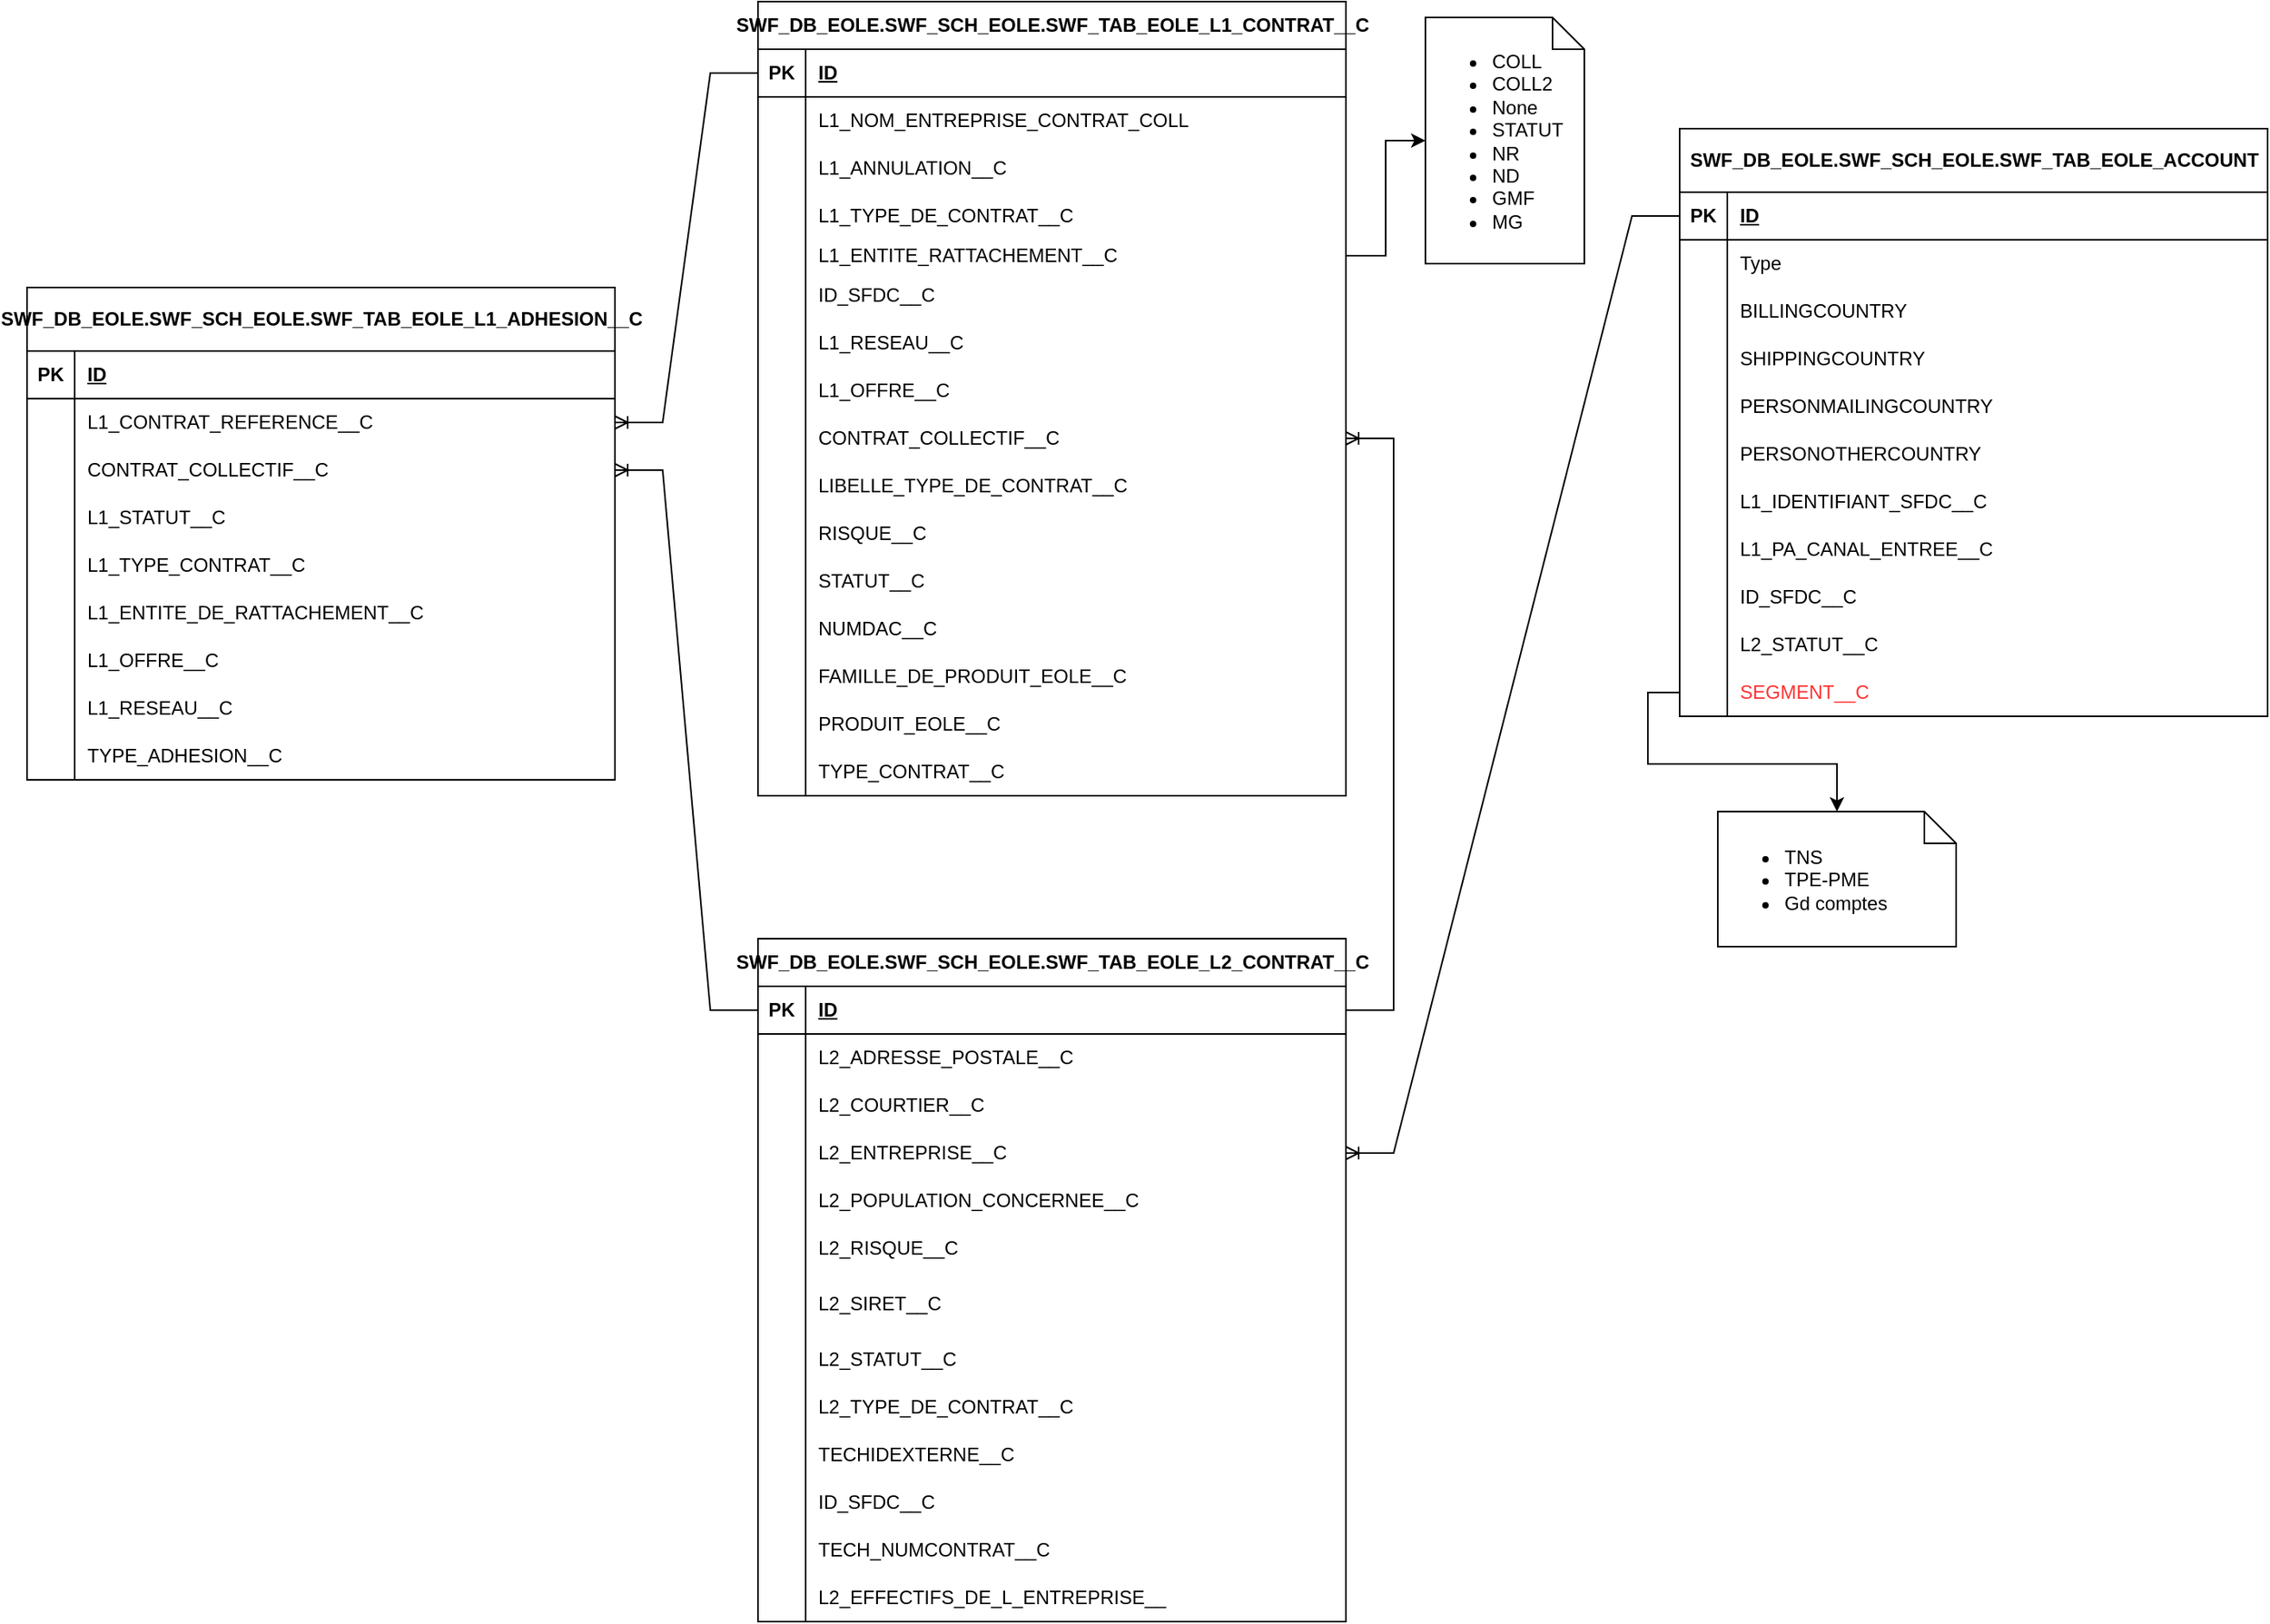 <mxfile version="22.0.8" type="github">
  <diagram name="Page-1" id="Xa6W8tDlYYP3KtLo9UPV">
    <mxGraphModel dx="2527" dy="670" grid="1" gridSize="10" guides="1" tooltips="1" connect="1" arrows="1" fold="1" page="1" pageScale="1" pageWidth="827" pageHeight="1169" math="0" shadow="0">
      <root>
        <mxCell id="0" />
        <mxCell id="1" parent="0" />
        <mxCell id="X73cMwM7T4xTnlfbQ1Im-1" value="SWF_DB_EOLE.SWF_SCH_EOLE.SWF_TAB_EOLE_ACCOUNT" style="shape=table;startSize=40;container=1;collapsible=1;childLayout=tableLayout;fixedRows=1;rowLines=0;fontStyle=1;align=center;resizeLast=1;html=1;" vertex="1" parent="1">
          <mxGeometry x="240" y="120" width="370" height="370" as="geometry">
            <mxRectangle x="-380" y="20" width="400" height="30" as="alternateBounds" />
          </mxGeometry>
        </mxCell>
        <mxCell id="X73cMwM7T4xTnlfbQ1Im-2" value="" style="shape=tableRow;horizontal=0;startSize=0;swimlaneHead=0;swimlaneBody=0;fillColor=none;collapsible=0;dropTarget=0;points=[[0,0.5],[1,0.5]];portConstraint=eastwest;top=0;left=0;right=0;bottom=1;" vertex="1" parent="X73cMwM7T4xTnlfbQ1Im-1">
          <mxGeometry y="40" width="370" height="30" as="geometry" />
        </mxCell>
        <mxCell id="X73cMwM7T4xTnlfbQ1Im-3" value="PK" style="shape=partialRectangle;connectable=0;fillColor=none;top=0;left=0;bottom=0;right=0;fontStyle=1;overflow=hidden;whiteSpace=wrap;html=1;" vertex="1" parent="X73cMwM7T4xTnlfbQ1Im-2">
          <mxGeometry width="30" height="30" as="geometry">
            <mxRectangle width="30" height="30" as="alternateBounds" />
          </mxGeometry>
        </mxCell>
        <mxCell id="X73cMwM7T4xTnlfbQ1Im-4" value="ID" style="shape=partialRectangle;connectable=0;fillColor=none;top=0;left=0;bottom=0;right=0;align=left;spacingLeft=6;fontStyle=5;overflow=hidden;whiteSpace=wrap;html=1;" vertex="1" parent="X73cMwM7T4xTnlfbQ1Im-2">
          <mxGeometry x="30" width="340" height="30" as="geometry">
            <mxRectangle width="340" height="30" as="alternateBounds" />
          </mxGeometry>
        </mxCell>
        <mxCell id="X73cMwM7T4xTnlfbQ1Im-5" value="" style="shape=tableRow;horizontal=0;startSize=0;swimlaneHead=0;swimlaneBody=0;fillColor=none;collapsible=0;dropTarget=0;points=[[0,0.5],[1,0.5]];portConstraint=eastwest;top=0;left=0;right=0;bottom=0;" vertex="1" parent="X73cMwM7T4xTnlfbQ1Im-1">
          <mxGeometry y="70" width="370" height="30" as="geometry" />
        </mxCell>
        <mxCell id="X73cMwM7T4xTnlfbQ1Im-6" value="" style="shape=partialRectangle;connectable=0;fillColor=none;top=0;left=0;bottom=0;right=0;editable=1;overflow=hidden;whiteSpace=wrap;html=1;" vertex="1" parent="X73cMwM7T4xTnlfbQ1Im-5">
          <mxGeometry width="30" height="30" as="geometry">
            <mxRectangle width="30" height="30" as="alternateBounds" />
          </mxGeometry>
        </mxCell>
        <mxCell id="X73cMwM7T4xTnlfbQ1Im-7" value="Type" style="shape=partialRectangle;connectable=0;fillColor=none;top=0;left=0;bottom=0;right=0;align=left;spacingLeft=6;overflow=hidden;whiteSpace=wrap;html=1;" vertex="1" parent="X73cMwM7T4xTnlfbQ1Im-5">
          <mxGeometry x="30" width="340" height="30" as="geometry">
            <mxRectangle width="340" height="30" as="alternateBounds" />
          </mxGeometry>
        </mxCell>
        <mxCell id="X73cMwM7T4xTnlfbQ1Im-49" value="" style="shape=tableRow;horizontal=0;startSize=0;swimlaneHead=0;swimlaneBody=0;fillColor=none;collapsible=0;dropTarget=0;points=[[0,0.5],[1,0.5]];portConstraint=eastwest;top=0;left=0;right=0;bottom=0;" vertex="1" parent="X73cMwM7T4xTnlfbQ1Im-1">
          <mxGeometry y="100" width="370" height="30" as="geometry" />
        </mxCell>
        <mxCell id="X73cMwM7T4xTnlfbQ1Im-50" value="" style="shape=partialRectangle;connectable=0;fillColor=none;top=0;left=0;bottom=0;right=0;editable=1;overflow=hidden;whiteSpace=wrap;html=1;" vertex="1" parent="X73cMwM7T4xTnlfbQ1Im-49">
          <mxGeometry width="30" height="30" as="geometry">
            <mxRectangle width="30" height="30" as="alternateBounds" />
          </mxGeometry>
        </mxCell>
        <mxCell id="X73cMwM7T4xTnlfbQ1Im-51" value="BILLINGCOUNTRY" style="shape=partialRectangle;connectable=0;fillColor=none;top=0;left=0;bottom=0;right=0;align=left;spacingLeft=6;overflow=hidden;whiteSpace=wrap;html=1;" vertex="1" parent="X73cMwM7T4xTnlfbQ1Im-49">
          <mxGeometry x="30" width="340" height="30" as="geometry">
            <mxRectangle width="340" height="30" as="alternateBounds" />
          </mxGeometry>
        </mxCell>
        <mxCell id="X73cMwM7T4xTnlfbQ1Im-8" value="" style="shape=tableRow;horizontal=0;startSize=0;swimlaneHead=0;swimlaneBody=0;fillColor=none;collapsible=0;dropTarget=0;points=[[0,0.5],[1,0.5]];portConstraint=eastwest;top=0;left=0;right=0;bottom=0;" vertex="1" parent="X73cMwM7T4xTnlfbQ1Im-1">
          <mxGeometry y="130" width="370" height="30" as="geometry" />
        </mxCell>
        <mxCell id="X73cMwM7T4xTnlfbQ1Im-9" value="" style="shape=partialRectangle;connectable=0;fillColor=none;top=0;left=0;bottom=0;right=0;editable=1;overflow=hidden;whiteSpace=wrap;html=1;" vertex="1" parent="X73cMwM7T4xTnlfbQ1Im-8">
          <mxGeometry width="30" height="30" as="geometry">
            <mxRectangle width="30" height="30" as="alternateBounds" />
          </mxGeometry>
        </mxCell>
        <mxCell id="X73cMwM7T4xTnlfbQ1Im-10" value="SHIPPINGCOUNTRY" style="shape=partialRectangle;connectable=0;fillColor=none;top=0;left=0;bottom=0;right=0;align=left;spacingLeft=6;overflow=hidden;whiteSpace=wrap;html=1;" vertex="1" parent="X73cMwM7T4xTnlfbQ1Im-8">
          <mxGeometry x="30" width="340" height="30" as="geometry">
            <mxRectangle width="340" height="30" as="alternateBounds" />
          </mxGeometry>
        </mxCell>
        <mxCell id="X73cMwM7T4xTnlfbQ1Im-11" value="" style="shape=tableRow;horizontal=0;startSize=0;swimlaneHead=0;swimlaneBody=0;fillColor=none;collapsible=0;dropTarget=0;points=[[0,0.5],[1,0.5]];portConstraint=eastwest;top=0;left=0;right=0;bottom=0;" vertex="1" parent="X73cMwM7T4xTnlfbQ1Im-1">
          <mxGeometry y="160" width="370" height="30" as="geometry" />
        </mxCell>
        <mxCell id="X73cMwM7T4xTnlfbQ1Im-12" value="" style="shape=partialRectangle;connectable=0;fillColor=none;top=0;left=0;bottom=0;right=0;editable=1;overflow=hidden;whiteSpace=wrap;html=1;" vertex="1" parent="X73cMwM7T4xTnlfbQ1Im-11">
          <mxGeometry width="30" height="30" as="geometry">
            <mxRectangle width="30" height="30" as="alternateBounds" />
          </mxGeometry>
        </mxCell>
        <mxCell id="X73cMwM7T4xTnlfbQ1Im-13" value="PERSONMAILINGCOUNTRY" style="shape=partialRectangle;connectable=0;fillColor=none;top=0;left=0;bottom=0;right=0;align=left;spacingLeft=6;overflow=hidden;whiteSpace=wrap;html=1;" vertex="1" parent="X73cMwM7T4xTnlfbQ1Im-11">
          <mxGeometry x="30" width="340" height="30" as="geometry">
            <mxRectangle width="340" height="30" as="alternateBounds" />
          </mxGeometry>
        </mxCell>
        <mxCell id="X73cMwM7T4xTnlfbQ1Im-55" value="" style="shape=tableRow;horizontal=0;startSize=0;swimlaneHead=0;swimlaneBody=0;fillColor=none;collapsible=0;dropTarget=0;points=[[0,0.5],[1,0.5]];portConstraint=eastwest;top=0;left=0;right=0;bottom=0;" vertex="1" parent="X73cMwM7T4xTnlfbQ1Im-1">
          <mxGeometry y="190" width="370" height="30" as="geometry" />
        </mxCell>
        <mxCell id="X73cMwM7T4xTnlfbQ1Im-56" value="" style="shape=partialRectangle;connectable=0;fillColor=none;top=0;left=0;bottom=0;right=0;editable=1;overflow=hidden;whiteSpace=wrap;html=1;" vertex="1" parent="X73cMwM7T4xTnlfbQ1Im-55">
          <mxGeometry width="30" height="30" as="geometry">
            <mxRectangle width="30" height="30" as="alternateBounds" />
          </mxGeometry>
        </mxCell>
        <mxCell id="X73cMwM7T4xTnlfbQ1Im-57" value="PERSONOTHERCOUNTRY" style="shape=partialRectangle;connectable=0;fillColor=none;top=0;left=0;bottom=0;right=0;align=left;spacingLeft=6;overflow=hidden;whiteSpace=wrap;html=1;" vertex="1" parent="X73cMwM7T4xTnlfbQ1Im-55">
          <mxGeometry x="30" width="340" height="30" as="geometry">
            <mxRectangle width="340" height="30" as="alternateBounds" />
          </mxGeometry>
        </mxCell>
        <mxCell id="X73cMwM7T4xTnlfbQ1Im-52" value="" style="shape=tableRow;horizontal=0;startSize=0;swimlaneHead=0;swimlaneBody=0;fillColor=none;collapsible=0;dropTarget=0;points=[[0,0.5],[1,0.5]];portConstraint=eastwest;top=0;left=0;right=0;bottom=0;" vertex="1" parent="X73cMwM7T4xTnlfbQ1Im-1">
          <mxGeometry y="220" width="370" height="30" as="geometry" />
        </mxCell>
        <mxCell id="X73cMwM7T4xTnlfbQ1Im-53" value="" style="shape=partialRectangle;connectable=0;fillColor=none;top=0;left=0;bottom=0;right=0;editable=1;overflow=hidden;whiteSpace=wrap;html=1;" vertex="1" parent="X73cMwM7T4xTnlfbQ1Im-52">
          <mxGeometry width="30" height="30" as="geometry">
            <mxRectangle width="30" height="30" as="alternateBounds" />
          </mxGeometry>
        </mxCell>
        <mxCell id="X73cMwM7T4xTnlfbQ1Im-54" value="L1_IDENTIFIANT_SFDC__C" style="shape=partialRectangle;connectable=0;fillColor=none;top=0;left=0;bottom=0;right=0;align=left;spacingLeft=6;overflow=hidden;whiteSpace=wrap;html=1;" vertex="1" parent="X73cMwM7T4xTnlfbQ1Im-52">
          <mxGeometry x="30" width="340" height="30" as="geometry">
            <mxRectangle width="340" height="30" as="alternateBounds" />
          </mxGeometry>
        </mxCell>
        <mxCell id="X73cMwM7T4xTnlfbQ1Im-44" value="" style="shape=tableRow;horizontal=0;startSize=0;swimlaneHead=0;swimlaneBody=0;fillColor=none;collapsible=0;dropTarget=0;points=[[0,0.5],[1,0.5]];portConstraint=eastwest;top=0;left=0;right=0;bottom=0;" vertex="1" parent="X73cMwM7T4xTnlfbQ1Im-1">
          <mxGeometry y="250" width="370" height="30" as="geometry" />
        </mxCell>
        <mxCell id="X73cMwM7T4xTnlfbQ1Im-45" value="" style="shape=partialRectangle;connectable=0;fillColor=none;top=0;left=0;bottom=0;right=0;editable=1;overflow=hidden;whiteSpace=wrap;html=1;" vertex="1" parent="X73cMwM7T4xTnlfbQ1Im-44">
          <mxGeometry width="30" height="30" as="geometry">
            <mxRectangle width="30" height="30" as="alternateBounds" />
          </mxGeometry>
        </mxCell>
        <mxCell id="X73cMwM7T4xTnlfbQ1Im-46" value="L1_PA_CANAL_ENTREE__C" style="shape=partialRectangle;connectable=0;fillColor=none;top=0;left=0;bottom=0;right=0;align=left;spacingLeft=6;overflow=hidden;whiteSpace=wrap;html=1;" vertex="1" parent="X73cMwM7T4xTnlfbQ1Im-44">
          <mxGeometry x="30" width="340" height="30" as="geometry">
            <mxRectangle width="340" height="30" as="alternateBounds" />
          </mxGeometry>
        </mxCell>
        <mxCell id="X73cMwM7T4xTnlfbQ1Im-266" value="" style="shape=tableRow;horizontal=0;startSize=0;swimlaneHead=0;swimlaneBody=0;fillColor=none;collapsible=0;dropTarget=0;points=[[0,0.5],[1,0.5]];portConstraint=eastwest;top=0;left=0;right=0;bottom=0;" vertex="1" parent="X73cMwM7T4xTnlfbQ1Im-1">
          <mxGeometry y="280" width="370" height="30" as="geometry" />
        </mxCell>
        <mxCell id="X73cMwM7T4xTnlfbQ1Im-267" value="" style="shape=partialRectangle;connectable=0;fillColor=none;top=0;left=0;bottom=0;right=0;editable=1;overflow=hidden;whiteSpace=wrap;html=1;" vertex="1" parent="X73cMwM7T4xTnlfbQ1Im-266">
          <mxGeometry width="30" height="30" as="geometry">
            <mxRectangle width="30" height="30" as="alternateBounds" />
          </mxGeometry>
        </mxCell>
        <mxCell id="X73cMwM7T4xTnlfbQ1Im-268" value="ID_SFDC__C" style="shape=partialRectangle;connectable=0;fillColor=none;top=0;left=0;bottom=0;right=0;align=left;spacingLeft=6;overflow=hidden;whiteSpace=wrap;html=1;" vertex="1" parent="X73cMwM7T4xTnlfbQ1Im-266">
          <mxGeometry x="30" width="340" height="30" as="geometry">
            <mxRectangle width="340" height="30" as="alternateBounds" />
          </mxGeometry>
        </mxCell>
        <mxCell id="X73cMwM7T4xTnlfbQ1Im-238" value="" style="shape=tableRow;horizontal=0;startSize=0;swimlaneHead=0;swimlaneBody=0;fillColor=none;collapsible=0;dropTarget=0;points=[[0,0.5],[1,0.5]];portConstraint=eastwest;top=0;left=0;right=0;bottom=0;" vertex="1" parent="X73cMwM7T4xTnlfbQ1Im-1">
          <mxGeometry y="310" width="370" height="30" as="geometry" />
        </mxCell>
        <mxCell id="X73cMwM7T4xTnlfbQ1Im-239" value="" style="shape=partialRectangle;connectable=0;fillColor=none;top=0;left=0;bottom=0;right=0;editable=1;overflow=hidden;whiteSpace=wrap;html=1;" vertex="1" parent="X73cMwM7T4xTnlfbQ1Im-238">
          <mxGeometry width="30" height="30" as="geometry">
            <mxRectangle width="30" height="30" as="alternateBounds" />
          </mxGeometry>
        </mxCell>
        <mxCell id="X73cMwM7T4xTnlfbQ1Im-240" value="L2_STATUT__C" style="shape=partialRectangle;connectable=0;fillColor=none;top=0;left=0;bottom=0;right=0;align=left;spacingLeft=6;overflow=hidden;whiteSpace=wrap;html=1;" vertex="1" parent="X73cMwM7T4xTnlfbQ1Im-238">
          <mxGeometry x="30" width="340" height="30" as="geometry">
            <mxRectangle width="340" height="30" as="alternateBounds" />
          </mxGeometry>
        </mxCell>
        <mxCell id="X73cMwM7T4xTnlfbQ1Im-269" value="" style="shape=tableRow;horizontal=0;startSize=0;swimlaneHead=0;swimlaneBody=0;fillColor=none;collapsible=0;dropTarget=0;points=[[0,0.5],[1,0.5]];portConstraint=eastwest;top=0;left=0;right=0;bottom=0;" vertex="1" parent="X73cMwM7T4xTnlfbQ1Im-1">
          <mxGeometry y="340" width="370" height="30" as="geometry" />
        </mxCell>
        <mxCell id="X73cMwM7T4xTnlfbQ1Im-270" value="" style="shape=partialRectangle;connectable=0;fillColor=none;top=0;left=0;bottom=0;right=0;editable=1;overflow=hidden;whiteSpace=wrap;html=1;" vertex="1" parent="X73cMwM7T4xTnlfbQ1Im-269">
          <mxGeometry width="30" height="30" as="geometry">
            <mxRectangle width="30" height="30" as="alternateBounds" />
          </mxGeometry>
        </mxCell>
        <mxCell id="X73cMwM7T4xTnlfbQ1Im-271" value="&lt;font color=&quot;#ff3333&quot;&gt;SEGMENT__C&lt;/font&gt;" style="shape=partialRectangle;connectable=0;fillColor=none;top=0;left=0;bottom=0;right=0;align=left;spacingLeft=6;overflow=hidden;whiteSpace=wrap;html=1;" vertex="1" parent="X73cMwM7T4xTnlfbQ1Im-269">
          <mxGeometry x="30" width="340" height="30" as="geometry">
            <mxRectangle width="340" height="30" as="alternateBounds" />
          </mxGeometry>
        </mxCell>
        <mxCell id="X73cMwM7T4xTnlfbQ1Im-58" value="SWF_DB_EOLE.SWF_SCH_EOLE.SWF_TAB_EOLE_L1_CONTRAT__C" style="shape=table;startSize=30;container=1;collapsible=1;childLayout=tableLayout;fixedRows=1;rowLines=0;fontStyle=1;align=center;resizeLast=1;html=1;" vertex="1" parent="1">
          <mxGeometry x="-340" y="40" width="370" height="500" as="geometry">
            <mxRectangle x="-380" y="20" width="400" height="30" as="alternateBounds" />
          </mxGeometry>
        </mxCell>
        <mxCell id="X73cMwM7T4xTnlfbQ1Im-59" value="" style="shape=tableRow;horizontal=0;startSize=0;swimlaneHead=0;swimlaneBody=0;fillColor=none;collapsible=0;dropTarget=0;points=[[0,0.5],[1,0.5]];portConstraint=eastwest;top=0;left=0;right=0;bottom=1;" vertex="1" parent="X73cMwM7T4xTnlfbQ1Im-58">
          <mxGeometry y="30" width="370" height="30" as="geometry" />
        </mxCell>
        <mxCell id="X73cMwM7T4xTnlfbQ1Im-60" value="PK" style="shape=partialRectangle;connectable=0;fillColor=none;top=0;left=0;bottom=0;right=0;fontStyle=1;overflow=hidden;whiteSpace=wrap;html=1;" vertex="1" parent="X73cMwM7T4xTnlfbQ1Im-59">
          <mxGeometry width="30" height="30" as="geometry">
            <mxRectangle width="30" height="30" as="alternateBounds" />
          </mxGeometry>
        </mxCell>
        <mxCell id="X73cMwM7T4xTnlfbQ1Im-61" value="ID" style="shape=partialRectangle;connectable=0;fillColor=none;top=0;left=0;bottom=0;right=0;align=left;spacingLeft=6;fontStyle=5;overflow=hidden;whiteSpace=wrap;html=1;" vertex="1" parent="X73cMwM7T4xTnlfbQ1Im-59">
          <mxGeometry x="30" width="340" height="30" as="geometry">
            <mxRectangle width="340" height="30" as="alternateBounds" />
          </mxGeometry>
        </mxCell>
        <mxCell id="X73cMwM7T4xTnlfbQ1Im-62" value="" style="shape=tableRow;horizontal=0;startSize=0;swimlaneHead=0;swimlaneBody=0;fillColor=none;collapsible=0;dropTarget=0;points=[[0,0.5],[1,0.5]];portConstraint=eastwest;top=0;left=0;right=0;bottom=0;" vertex="1" parent="X73cMwM7T4xTnlfbQ1Im-58">
          <mxGeometry y="60" width="370" height="30" as="geometry" />
        </mxCell>
        <mxCell id="X73cMwM7T4xTnlfbQ1Im-63" value="" style="shape=partialRectangle;connectable=0;fillColor=none;top=0;left=0;bottom=0;right=0;editable=1;overflow=hidden;whiteSpace=wrap;html=1;" vertex="1" parent="X73cMwM7T4xTnlfbQ1Im-62">
          <mxGeometry width="30" height="30" as="geometry">
            <mxRectangle width="30" height="30" as="alternateBounds" />
          </mxGeometry>
        </mxCell>
        <mxCell id="X73cMwM7T4xTnlfbQ1Im-64" value="L1_NOM_ENTREPRISE_CONTRAT_COLL" style="shape=partialRectangle;connectable=0;fillColor=none;top=0;left=0;bottom=0;right=0;align=left;spacingLeft=6;overflow=hidden;whiteSpace=wrap;html=1;" vertex="1" parent="X73cMwM7T4xTnlfbQ1Im-62">
          <mxGeometry x="30" width="340" height="30" as="geometry">
            <mxRectangle width="340" height="30" as="alternateBounds" />
          </mxGeometry>
        </mxCell>
        <mxCell id="X73cMwM7T4xTnlfbQ1Im-65" value="" style="shape=tableRow;horizontal=0;startSize=0;swimlaneHead=0;swimlaneBody=0;fillColor=none;collapsible=0;dropTarget=0;points=[[0,0.5],[1,0.5]];portConstraint=eastwest;top=0;left=0;right=0;bottom=0;" vertex="1" parent="X73cMwM7T4xTnlfbQ1Im-58">
          <mxGeometry y="90" width="370" height="30" as="geometry" />
        </mxCell>
        <mxCell id="X73cMwM7T4xTnlfbQ1Im-66" value="" style="shape=partialRectangle;connectable=0;fillColor=none;top=0;left=0;bottom=0;right=0;editable=1;overflow=hidden;whiteSpace=wrap;html=1;" vertex="1" parent="X73cMwM7T4xTnlfbQ1Im-65">
          <mxGeometry width="30" height="30" as="geometry">
            <mxRectangle width="30" height="30" as="alternateBounds" />
          </mxGeometry>
        </mxCell>
        <mxCell id="X73cMwM7T4xTnlfbQ1Im-67" value="&lt;table style=&quot;border-collapse:&lt;br/&gt; collapse;width:193pt&quot; width=&quot;257&quot; cellspacing=&quot;0&quot; cellpadding=&quot;0&quot; border=&quot;0&quot;&gt;&lt;tbody&gt;&lt;tr style=&quot;height:14.5pt&quot; height=&quot;19&quot;&gt;  &lt;td style=&quot;height:14.5pt;width:193pt&quot; width=&quot;257&quot; class=&quot;xl63&quot; height=&quot;19&quot;&gt;L1_ANNULATION__C&lt;/td&gt;&lt;/tr&gt;&lt;/tbody&gt;&lt;/table&gt;" style="shape=partialRectangle;connectable=0;fillColor=none;top=0;left=0;bottom=0;right=0;align=left;spacingLeft=6;overflow=hidden;whiteSpace=wrap;html=1;" vertex="1" parent="X73cMwM7T4xTnlfbQ1Im-65">
          <mxGeometry x="30" width="340" height="30" as="geometry">
            <mxRectangle width="340" height="30" as="alternateBounds" />
          </mxGeometry>
        </mxCell>
        <mxCell id="X73cMwM7T4xTnlfbQ1Im-68" value="" style="shape=tableRow;horizontal=0;startSize=0;swimlaneHead=0;swimlaneBody=0;fillColor=none;collapsible=0;dropTarget=0;points=[[0,0.5],[1,0.5]];portConstraint=eastwest;top=0;left=0;right=0;bottom=0;" vertex="1" parent="X73cMwM7T4xTnlfbQ1Im-58">
          <mxGeometry y="120" width="370" height="30" as="geometry" />
        </mxCell>
        <mxCell id="X73cMwM7T4xTnlfbQ1Im-69" value="" style="shape=partialRectangle;connectable=0;fillColor=none;top=0;left=0;bottom=0;right=0;editable=1;overflow=hidden;whiteSpace=wrap;html=1;" vertex="1" parent="X73cMwM7T4xTnlfbQ1Im-68">
          <mxGeometry width="30" height="30" as="geometry">
            <mxRectangle width="30" height="30" as="alternateBounds" />
          </mxGeometry>
        </mxCell>
        <mxCell id="X73cMwM7T4xTnlfbQ1Im-70" value="L1_TYPE_DE_CONTRAT__C" style="shape=partialRectangle;connectable=0;fillColor=none;top=0;left=0;bottom=0;right=0;align=left;spacingLeft=6;overflow=hidden;whiteSpace=wrap;html=1;" vertex="1" parent="X73cMwM7T4xTnlfbQ1Im-68">
          <mxGeometry x="30" width="340" height="30" as="geometry">
            <mxRectangle width="340" height="30" as="alternateBounds" />
          </mxGeometry>
        </mxCell>
        <mxCell id="X73cMwM7T4xTnlfbQ1Im-71" value="" style="shape=tableRow;horizontal=0;startSize=0;swimlaneHead=0;swimlaneBody=0;fillColor=none;collapsible=0;dropTarget=0;points=[[0,0.5],[1,0.5]];portConstraint=eastwest;top=0;left=0;right=0;bottom=0;" vertex="1" parent="X73cMwM7T4xTnlfbQ1Im-58">
          <mxGeometry y="150" width="370" height="20" as="geometry" />
        </mxCell>
        <mxCell id="X73cMwM7T4xTnlfbQ1Im-72" value="" style="shape=partialRectangle;connectable=0;fillColor=none;top=0;left=0;bottom=0;right=0;editable=1;overflow=hidden;whiteSpace=wrap;html=1;" vertex="1" parent="X73cMwM7T4xTnlfbQ1Im-71">
          <mxGeometry width="30" height="20" as="geometry">
            <mxRectangle width="30" height="20" as="alternateBounds" />
          </mxGeometry>
        </mxCell>
        <mxCell id="X73cMwM7T4xTnlfbQ1Im-73" value="L1_ENTITE_RATTACHEMENT__C" style="shape=partialRectangle;connectable=0;fillColor=none;top=0;left=0;bottom=0;right=0;align=left;spacingLeft=6;overflow=hidden;whiteSpace=wrap;html=1;" vertex="1" parent="X73cMwM7T4xTnlfbQ1Im-71">
          <mxGeometry x="30" width="340" height="20" as="geometry">
            <mxRectangle width="340" height="20" as="alternateBounds" />
          </mxGeometry>
        </mxCell>
        <mxCell id="X73cMwM7T4xTnlfbQ1Im-235" value="" style="shape=tableRow;horizontal=0;startSize=0;swimlaneHead=0;swimlaneBody=0;fillColor=none;collapsible=0;dropTarget=0;points=[[0,0.5],[1,0.5]];portConstraint=eastwest;top=0;left=0;right=0;bottom=0;" vertex="1" parent="X73cMwM7T4xTnlfbQ1Im-58">
          <mxGeometry y="170" width="370" height="30" as="geometry" />
        </mxCell>
        <mxCell id="X73cMwM7T4xTnlfbQ1Im-236" value="" style="shape=partialRectangle;connectable=0;fillColor=none;top=0;left=0;bottom=0;right=0;editable=1;overflow=hidden;whiteSpace=wrap;html=1;" vertex="1" parent="X73cMwM7T4xTnlfbQ1Im-235">
          <mxGeometry width="30" height="30" as="geometry">
            <mxRectangle width="30" height="30" as="alternateBounds" />
          </mxGeometry>
        </mxCell>
        <mxCell id="X73cMwM7T4xTnlfbQ1Im-237" value="ID_SFDC__C" style="shape=partialRectangle;connectable=0;fillColor=none;top=0;left=0;bottom=0;right=0;align=left;spacingLeft=6;overflow=hidden;whiteSpace=wrap;html=1;" vertex="1" parent="X73cMwM7T4xTnlfbQ1Im-235">
          <mxGeometry x="30" width="340" height="30" as="geometry">
            <mxRectangle width="340" height="30" as="alternateBounds" />
          </mxGeometry>
        </mxCell>
        <mxCell id="X73cMwM7T4xTnlfbQ1Im-74" value="" style="shape=tableRow;horizontal=0;startSize=0;swimlaneHead=0;swimlaneBody=0;fillColor=none;collapsible=0;dropTarget=0;points=[[0,0.5],[1,0.5]];portConstraint=eastwest;top=0;left=0;right=0;bottom=0;" vertex="1" parent="X73cMwM7T4xTnlfbQ1Im-58">
          <mxGeometry y="200" width="370" height="30" as="geometry" />
        </mxCell>
        <mxCell id="X73cMwM7T4xTnlfbQ1Im-75" value="&#xa;&#xa;&lt;table style=&quot;border-collapse:&#xa; collapse;width:193pt&quot; width=&quot;257&quot; cellspacing=&quot;0&quot; cellpadding=&quot;0&quot; border=&quot;0&quot;&gt;&#xa;&#xa; &lt;colgroup&gt;&lt;col style=&quot;mso-width-source:userset;mso-width-alt:8960;width:193pt&quot; width=&quot;257&quot;&gt;&#xa; &lt;/colgroup&gt;&lt;tbody&gt;&lt;tr style=&quot;height:14.5pt&quot; height=&quot;19&quot;&gt;&#xa;  &lt;td style=&quot;height:14.5pt;width:193pt&quot; width=&quot;257&quot; class=&quot;xl65&quot; height=&quot;19&quot;&gt;L1_RESEAU__C&lt;/td&gt;&#xa; &lt;/tr&gt;&#xa; &lt;tr style=&quot;height:14.5pt&quot; height=&quot;19&quot;&gt;&#xa;  &lt;td style=&quot;height:14.5pt;border-top:none&quot; class=&quot;xl65&quot; height=&quot;19&quot;&gt;L1_OFFRE__C&lt;/td&gt;&#xa; &lt;/tr&gt;&#xa; &lt;tr style=&quot;height:14.5pt&quot; height=&quot;19&quot;&gt;&#xa;  &lt;td style=&quot;height:14.5pt;border-top:none&quot; class=&quot;xl65&quot; height=&quot;19&quot;&gt;CONTRAT_COLLECTIF__C&lt;/td&gt;&#xa; &lt;/tr&gt;&#xa;&#xa;&lt;/tbody&gt;&lt;/table&gt;&#xa;&#xa;&#xa;&#xa;&#xa;" style="shape=partialRectangle;connectable=0;fillColor=none;top=0;left=0;bottom=0;right=0;editable=1;overflow=hidden;whiteSpace=wrap;html=1;" vertex="1" parent="X73cMwM7T4xTnlfbQ1Im-74">
          <mxGeometry width="30" height="30" as="geometry">
            <mxRectangle width="30" height="30" as="alternateBounds" />
          </mxGeometry>
        </mxCell>
        <mxCell id="X73cMwM7T4xTnlfbQ1Im-76" value="&lt;table style=&quot;border-collapse:&lt;br/&gt; collapse;width:193pt&quot; width=&quot;257&quot; cellspacing=&quot;0&quot; cellpadding=&quot;0&quot; border=&quot;0&quot;&gt;&lt;tbody&gt;&lt;tr style=&quot;height:14.5pt&quot; height=&quot;19&quot;&gt;  &lt;td style=&quot;height:14.5pt;width:193pt&quot; width=&quot;257&quot; class=&quot;xl65&quot; height=&quot;19&quot;&gt;L1_RESEAU__C&lt;/td&gt;&lt;/tr&gt;&lt;/tbody&gt;&lt;/table&gt;" style="shape=partialRectangle;connectable=0;fillColor=none;top=0;left=0;bottom=0;right=0;align=left;spacingLeft=6;overflow=hidden;whiteSpace=wrap;html=1;" vertex="1" parent="X73cMwM7T4xTnlfbQ1Im-74">
          <mxGeometry x="30" width="340" height="30" as="geometry">
            <mxRectangle width="340" height="30" as="alternateBounds" />
          </mxGeometry>
        </mxCell>
        <mxCell id="X73cMwM7T4xTnlfbQ1Im-77" value="" style="shape=tableRow;horizontal=0;startSize=0;swimlaneHead=0;swimlaneBody=0;fillColor=none;collapsible=0;dropTarget=0;points=[[0,0.5],[1,0.5]];portConstraint=eastwest;top=0;left=0;right=0;bottom=0;" vertex="1" parent="X73cMwM7T4xTnlfbQ1Im-58">
          <mxGeometry y="230" width="370" height="30" as="geometry" />
        </mxCell>
        <mxCell id="X73cMwM7T4xTnlfbQ1Im-78" value="" style="shape=partialRectangle;connectable=0;fillColor=none;top=0;left=0;bottom=0;right=0;editable=1;overflow=hidden;whiteSpace=wrap;html=1;" vertex="1" parent="X73cMwM7T4xTnlfbQ1Im-77">
          <mxGeometry width="30" height="30" as="geometry">
            <mxRectangle width="30" height="30" as="alternateBounds" />
          </mxGeometry>
        </mxCell>
        <mxCell id="X73cMwM7T4xTnlfbQ1Im-79" value="L1_OFFRE__C" style="shape=partialRectangle;connectable=0;fillColor=none;top=0;left=0;bottom=0;right=0;align=left;spacingLeft=6;overflow=hidden;whiteSpace=wrap;html=1;" vertex="1" parent="X73cMwM7T4xTnlfbQ1Im-77">
          <mxGeometry x="30" width="340" height="30" as="geometry">
            <mxRectangle width="340" height="30" as="alternateBounds" />
          </mxGeometry>
        </mxCell>
        <mxCell id="X73cMwM7T4xTnlfbQ1Im-80" value="" style="shape=tableRow;horizontal=0;startSize=0;swimlaneHead=0;swimlaneBody=0;fillColor=none;collapsible=0;dropTarget=0;points=[[0,0.5],[1,0.5]];portConstraint=eastwest;top=0;left=0;right=0;bottom=0;" vertex="1" parent="X73cMwM7T4xTnlfbQ1Im-58">
          <mxGeometry y="260" width="370" height="30" as="geometry" />
        </mxCell>
        <mxCell id="X73cMwM7T4xTnlfbQ1Im-81" value="" style="shape=partialRectangle;connectable=0;fillColor=none;top=0;left=0;bottom=0;right=0;editable=1;overflow=hidden;whiteSpace=wrap;html=1;" vertex="1" parent="X73cMwM7T4xTnlfbQ1Im-80">
          <mxGeometry width="30" height="30" as="geometry">
            <mxRectangle width="30" height="30" as="alternateBounds" />
          </mxGeometry>
        </mxCell>
        <mxCell id="X73cMwM7T4xTnlfbQ1Im-82" value="CONTRAT_COLLECTIF__C" style="shape=partialRectangle;connectable=0;fillColor=none;top=0;left=0;bottom=0;right=0;align=left;spacingLeft=6;overflow=hidden;whiteSpace=wrap;html=1;" vertex="1" parent="X73cMwM7T4xTnlfbQ1Im-80">
          <mxGeometry x="30" width="340" height="30" as="geometry">
            <mxRectangle width="340" height="30" as="alternateBounds" />
          </mxGeometry>
        </mxCell>
        <mxCell id="X73cMwM7T4xTnlfbQ1Im-213" value="" style="shape=tableRow;horizontal=0;startSize=0;swimlaneHead=0;swimlaneBody=0;fillColor=none;collapsible=0;dropTarget=0;points=[[0,0.5],[1,0.5]];portConstraint=eastwest;top=0;left=0;right=0;bottom=0;" vertex="1" parent="X73cMwM7T4xTnlfbQ1Im-58">
          <mxGeometry y="290" width="370" height="30" as="geometry" />
        </mxCell>
        <mxCell id="X73cMwM7T4xTnlfbQ1Im-214" value="" style="shape=partialRectangle;connectable=0;fillColor=none;top=0;left=0;bottom=0;right=0;editable=1;overflow=hidden;whiteSpace=wrap;html=1;" vertex="1" parent="X73cMwM7T4xTnlfbQ1Im-213">
          <mxGeometry width="30" height="30" as="geometry">
            <mxRectangle width="30" height="30" as="alternateBounds" />
          </mxGeometry>
        </mxCell>
        <mxCell id="X73cMwM7T4xTnlfbQ1Im-215" value="LIBELLE_TYPE_DE_CONTRAT__C" style="shape=partialRectangle;connectable=0;fillColor=none;top=0;left=0;bottom=0;right=0;align=left;spacingLeft=6;overflow=hidden;whiteSpace=wrap;html=1;" vertex="1" parent="X73cMwM7T4xTnlfbQ1Im-213">
          <mxGeometry x="30" width="340" height="30" as="geometry">
            <mxRectangle width="340" height="30" as="alternateBounds" />
          </mxGeometry>
        </mxCell>
        <mxCell id="X73cMwM7T4xTnlfbQ1Im-216" value="" style="shape=tableRow;horizontal=0;startSize=0;swimlaneHead=0;swimlaneBody=0;fillColor=none;collapsible=0;dropTarget=0;points=[[0,0.5],[1,0.5]];portConstraint=eastwest;top=0;left=0;right=0;bottom=0;" vertex="1" parent="X73cMwM7T4xTnlfbQ1Im-58">
          <mxGeometry y="320" width="370" height="30" as="geometry" />
        </mxCell>
        <mxCell id="X73cMwM7T4xTnlfbQ1Im-217" value="" style="shape=partialRectangle;connectable=0;fillColor=none;top=0;left=0;bottom=0;right=0;editable=1;overflow=hidden;whiteSpace=wrap;html=1;" vertex="1" parent="X73cMwM7T4xTnlfbQ1Im-216">
          <mxGeometry width="30" height="30" as="geometry">
            <mxRectangle width="30" height="30" as="alternateBounds" />
          </mxGeometry>
        </mxCell>
        <mxCell id="X73cMwM7T4xTnlfbQ1Im-218" value="RISQUE__C" style="shape=partialRectangle;connectable=0;fillColor=none;top=0;left=0;bottom=0;right=0;align=left;spacingLeft=6;overflow=hidden;whiteSpace=wrap;html=1;" vertex="1" parent="X73cMwM7T4xTnlfbQ1Im-216">
          <mxGeometry x="30" width="340" height="30" as="geometry">
            <mxRectangle width="340" height="30" as="alternateBounds" />
          </mxGeometry>
        </mxCell>
        <mxCell id="X73cMwM7T4xTnlfbQ1Im-219" value="" style="shape=tableRow;horizontal=0;startSize=0;swimlaneHead=0;swimlaneBody=0;fillColor=none;collapsible=0;dropTarget=0;points=[[0,0.5],[1,0.5]];portConstraint=eastwest;top=0;left=0;right=0;bottom=0;" vertex="1" parent="X73cMwM7T4xTnlfbQ1Im-58">
          <mxGeometry y="350" width="370" height="30" as="geometry" />
        </mxCell>
        <mxCell id="X73cMwM7T4xTnlfbQ1Im-220" value="" style="shape=partialRectangle;connectable=0;fillColor=none;top=0;left=0;bottom=0;right=0;editable=1;overflow=hidden;whiteSpace=wrap;html=1;" vertex="1" parent="X73cMwM7T4xTnlfbQ1Im-219">
          <mxGeometry width="30" height="30" as="geometry">
            <mxRectangle width="30" height="30" as="alternateBounds" />
          </mxGeometry>
        </mxCell>
        <mxCell id="X73cMwM7T4xTnlfbQ1Im-221" value="STATUT__C" style="shape=partialRectangle;connectable=0;fillColor=none;top=0;left=0;bottom=0;right=0;align=left;spacingLeft=6;overflow=hidden;whiteSpace=wrap;html=1;" vertex="1" parent="X73cMwM7T4xTnlfbQ1Im-219">
          <mxGeometry x="30" width="340" height="30" as="geometry">
            <mxRectangle width="340" height="30" as="alternateBounds" />
          </mxGeometry>
        </mxCell>
        <mxCell id="X73cMwM7T4xTnlfbQ1Im-222" value="" style="shape=tableRow;horizontal=0;startSize=0;swimlaneHead=0;swimlaneBody=0;fillColor=none;collapsible=0;dropTarget=0;points=[[0,0.5],[1,0.5]];portConstraint=eastwest;top=0;left=0;right=0;bottom=0;" vertex="1" parent="X73cMwM7T4xTnlfbQ1Im-58">
          <mxGeometry y="380" width="370" height="30" as="geometry" />
        </mxCell>
        <mxCell id="X73cMwM7T4xTnlfbQ1Im-223" value="" style="shape=partialRectangle;connectable=0;fillColor=none;top=0;left=0;bottom=0;right=0;editable=1;overflow=hidden;whiteSpace=wrap;html=1;" vertex="1" parent="X73cMwM7T4xTnlfbQ1Im-222">
          <mxGeometry width="30" height="30" as="geometry">
            <mxRectangle width="30" height="30" as="alternateBounds" />
          </mxGeometry>
        </mxCell>
        <mxCell id="X73cMwM7T4xTnlfbQ1Im-224" value="NUMDAC__C" style="shape=partialRectangle;connectable=0;fillColor=none;top=0;left=0;bottom=0;right=0;align=left;spacingLeft=6;overflow=hidden;whiteSpace=wrap;html=1;" vertex="1" parent="X73cMwM7T4xTnlfbQ1Im-222">
          <mxGeometry x="30" width="340" height="30" as="geometry">
            <mxRectangle width="340" height="30" as="alternateBounds" />
          </mxGeometry>
        </mxCell>
        <mxCell id="X73cMwM7T4xTnlfbQ1Im-225" value="" style="shape=tableRow;horizontal=0;startSize=0;swimlaneHead=0;swimlaneBody=0;fillColor=none;collapsible=0;dropTarget=0;points=[[0,0.5],[1,0.5]];portConstraint=eastwest;top=0;left=0;right=0;bottom=0;" vertex="1" parent="X73cMwM7T4xTnlfbQ1Im-58">
          <mxGeometry y="410" width="370" height="30" as="geometry" />
        </mxCell>
        <mxCell id="X73cMwM7T4xTnlfbQ1Im-226" value="" style="shape=partialRectangle;connectable=0;fillColor=none;top=0;left=0;bottom=0;right=0;editable=1;overflow=hidden;whiteSpace=wrap;html=1;" vertex="1" parent="X73cMwM7T4xTnlfbQ1Im-225">
          <mxGeometry width="30" height="30" as="geometry">
            <mxRectangle width="30" height="30" as="alternateBounds" />
          </mxGeometry>
        </mxCell>
        <mxCell id="X73cMwM7T4xTnlfbQ1Im-227" value="FAMILLE_DE_PRODUIT_EOLE__C" style="shape=partialRectangle;connectable=0;fillColor=none;top=0;left=0;bottom=0;right=0;align=left;spacingLeft=6;overflow=hidden;whiteSpace=wrap;html=1;" vertex="1" parent="X73cMwM7T4xTnlfbQ1Im-225">
          <mxGeometry x="30" width="340" height="30" as="geometry">
            <mxRectangle width="340" height="30" as="alternateBounds" />
          </mxGeometry>
        </mxCell>
        <mxCell id="X73cMwM7T4xTnlfbQ1Im-228" value="" style="shape=tableRow;horizontal=0;startSize=0;swimlaneHead=0;swimlaneBody=0;fillColor=none;collapsible=0;dropTarget=0;points=[[0,0.5],[1,0.5]];portConstraint=eastwest;top=0;left=0;right=0;bottom=0;" vertex="1" parent="X73cMwM7T4xTnlfbQ1Im-58">
          <mxGeometry y="440" width="370" height="30" as="geometry" />
        </mxCell>
        <mxCell id="X73cMwM7T4xTnlfbQ1Im-229" value="" style="shape=partialRectangle;connectable=0;fillColor=none;top=0;left=0;bottom=0;right=0;editable=1;overflow=hidden;whiteSpace=wrap;html=1;" vertex="1" parent="X73cMwM7T4xTnlfbQ1Im-228">
          <mxGeometry width="30" height="30" as="geometry">
            <mxRectangle width="30" height="30" as="alternateBounds" />
          </mxGeometry>
        </mxCell>
        <mxCell id="X73cMwM7T4xTnlfbQ1Im-230" value="PRODUIT_EOLE__C" style="shape=partialRectangle;connectable=0;fillColor=none;top=0;left=0;bottom=0;right=0;align=left;spacingLeft=6;overflow=hidden;whiteSpace=wrap;html=1;" vertex="1" parent="X73cMwM7T4xTnlfbQ1Im-228">
          <mxGeometry x="30" width="340" height="30" as="geometry">
            <mxRectangle width="340" height="30" as="alternateBounds" />
          </mxGeometry>
        </mxCell>
        <mxCell id="X73cMwM7T4xTnlfbQ1Im-231" value="" style="shape=tableRow;horizontal=0;startSize=0;swimlaneHead=0;swimlaneBody=0;fillColor=none;collapsible=0;dropTarget=0;points=[[0,0.5],[1,0.5]];portConstraint=eastwest;top=0;left=0;right=0;bottom=0;" vertex="1" parent="X73cMwM7T4xTnlfbQ1Im-58">
          <mxGeometry y="470" width="370" height="30" as="geometry" />
        </mxCell>
        <mxCell id="X73cMwM7T4xTnlfbQ1Im-232" value="" style="shape=partialRectangle;connectable=0;fillColor=none;top=0;left=0;bottom=0;right=0;editable=1;overflow=hidden;whiteSpace=wrap;html=1;" vertex="1" parent="X73cMwM7T4xTnlfbQ1Im-231">
          <mxGeometry width="30" height="30" as="geometry">
            <mxRectangle width="30" height="30" as="alternateBounds" />
          </mxGeometry>
        </mxCell>
        <mxCell id="X73cMwM7T4xTnlfbQ1Im-233" value="TYPE_CONTRAT__C" style="shape=partialRectangle;connectable=0;fillColor=none;top=0;left=0;bottom=0;right=0;align=left;spacingLeft=6;overflow=hidden;whiteSpace=wrap;html=1;" vertex="1" parent="X73cMwM7T4xTnlfbQ1Im-231">
          <mxGeometry x="30" width="340" height="30" as="geometry">
            <mxRectangle width="340" height="30" as="alternateBounds" />
          </mxGeometry>
        </mxCell>
        <mxCell id="X73cMwM7T4xTnlfbQ1Im-133" value="SWF_DB_EOLE.SWF_SCH_EOLE.SWF_TAB_EOLE_L2_CONTRAT__C" style="shape=table;startSize=30;container=1;collapsible=1;childLayout=tableLayout;fixedRows=1;rowLines=0;fontStyle=1;align=center;resizeLast=1;html=1;" vertex="1" parent="1">
          <mxGeometry x="-340" y="630" width="370" height="430" as="geometry">
            <mxRectangle x="-380" y="20" width="400" height="30" as="alternateBounds" />
          </mxGeometry>
        </mxCell>
        <mxCell id="X73cMwM7T4xTnlfbQ1Im-134" value="" style="shape=tableRow;horizontal=0;startSize=0;swimlaneHead=0;swimlaneBody=0;fillColor=none;collapsible=0;dropTarget=0;points=[[0,0.5],[1,0.5]];portConstraint=eastwest;top=0;left=0;right=0;bottom=1;" vertex="1" parent="X73cMwM7T4xTnlfbQ1Im-133">
          <mxGeometry y="30" width="370" height="30" as="geometry" />
        </mxCell>
        <mxCell id="X73cMwM7T4xTnlfbQ1Im-135" value="PK" style="shape=partialRectangle;connectable=0;fillColor=none;top=0;left=0;bottom=0;right=0;fontStyle=1;overflow=hidden;whiteSpace=wrap;html=1;" vertex="1" parent="X73cMwM7T4xTnlfbQ1Im-134">
          <mxGeometry width="30" height="30" as="geometry">
            <mxRectangle width="30" height="30" as="alternateBounds" />
          </mxGeometry>
        </mxCell>
        <mxCell id="X73cMwM7T4xTnlfbQ1Im-136" value="ID" style="shape=partialRectangle;connectable=0;fillColor=none;top=0;left=0;bottom=0;right=0;align=left;spacingLeft=6;fontStyle=5;overflow=hidden;whiteSpace=wrap;html=1;" vertex="1" parent="X73cMwM7T4xTnlfbQ1Im-134">
          <mxGeometry x="30" width="340" height="30" as="geometry">
            <mxRectangle width="340" height="30" as="alternateBounds" />
          </mxGeometry>
        </mxCell>
        <mxCell id="X73cMwM7T4xTnlfbQ1Im-137" value="" style="shape=tableRow;horizontal=0;startSize=0;swimlaneHead=0;swimlaneBody=0;fillColor=none;collapsible=0;dropTarget=0;points=[[0,0.5],[1,0.5]];portConstraint=eastwest;top=0;left=0;right=0;bottom=0;" vertex="1" parent="X73cMwM7T4xTnlfbQ1Im-133">
          <mxGeometry y="60" width="370" height="30" as="geometry" />
        </mxCell>
        <mxCell id="X73cMwM7T4xTnlfbQ1Im-138" value="" style="shape=partialRectangle;connectable=0;fillColor=none;top=0;left=0;bottom=0;right=0;editable=1;overflow=hidden;whiteSpace=wrap;html=1;" vertex="1" parent="X73cMwM7T4xTnlfbQ1Im-137">
          <mxGeometry width="30" height="30" as="geometry">
            <mxRectangle width="30" height="30" as="alternateBounds" />
          </mxGeometry>
        </mxCell>
        <mxCell id="X73cMwM7T4xTnlfbQ1Im-139" value="L2_ADRESSE_POSTALE__C" style="shape=partialRectangle;connectable=0;fillColor=none;top=0;left=0;bottom=0;right=0;align=left;spacingLeft=6;overflow=hidden;whiteSpace=wrap;html=1;" vertex="1" parent="X73cMwM7T4xTnlfbQ1Im-137">
          <mxGeometry x="30" width="340" height="30" as="geometry">
            <mxRectangle width="340" height="30" as="alternateBounds" />
          </mxGeometry>
        </mxCell>
        <mxCell id="X73cMwM7T4xTnlfbQ1Im-140" value="" style="shape=tableRow;horizontal=0;startSize=0;swimlaneHead=0;swimlaneBody=0;fillColor=none;collapsible=0;dropTarget=0;points=[[0,0.5],[1,0.5]];portConstraint=eastwest;top=0;left=0;right=0;bottom=0;" vertex="1" parent="X73cMwM7T4xTnlfbQ1Im-133">
          <mxGeometry y="90" width="370" height="30" as="geometry" />
        </mxCell>
        <mxCell id="X73cMwM7T4xTnlfbQ1Im-141" value="" style="shape=partialRectangle;connectable=0;fillColor=none;top=0;left=0;bottom=0;right=0;editable=1;overflow=hidden;whiteSpace=wrap;html=1;" vertex="1" parent="X73cMwM7T4xTnlfbQ1Im-140">
          <mxGeometry width="30" height="30" as="geometry">
            <mxRectangle width="30" height="30" as="alternateBounds" />
          </mxGeometry>
        </mxCell>
        <mxCell id="X73cMwM7T4xTnlfbQ1Im-142" value="L2_COURTIER__C" style="shape=partialRectangle;connectable=0;fillColor=none;top=0;left=0;bottom=0;right=0;align=left;spacingLeft=6;overflow=hidden;whiteSpace=wrap;html=1;" vertex="1" parent="X73cMwM7T4xTnlfbQ1Im-140">
          <mxGeometry x="30" width="340" height="30" as="geometry">
            <mxRectangle width="340" height="30" as="alternateBounds" />
          </mxGeometry>
        </mxCell>
        <mxCell id="X73cMwM7T4xTnlfbQ1Im-143" value="" style="shape=tableRow;horizontal=0;startSize=0;swimlaneHead=0;swimlaneBody=0;fillColor=none;collapsible=0;dropTarget=0;points=[[0,0.5],[1,0.5]];portConstraint=eastwest;top=0;left=0;right=0;bottom=0;" vertex="1" parent="X73cMwM7T4xTnlfbQ1Im-133">
          <mxGeometry y="120" width="370" height="30" as="geometry" />
        </mxCell>
        <mxCell id="X73cMwM7T4xTnlfbQ1Im-144" value="" style="shape=partialRectangle;connectable=0;fillColor=none;top=0;left=0;bottom=0;right=0;editable=1;overflow=hidden;whiteSpace=wrap;html=1;" vertex="1" parent="X73cMwM7T4xTnlfbQ1Im-143">
          <mxGeometry width="30" height="30" as="geometry">
            <mxRectangle width="30" height="30" as="alternateBounds" />
          </mxGeometry>
        </mxCell>
        <mxCell id="X73cMwM7T4xTnlfbQ1Im-145" value="L2_ENTREPRISE__C" style="shape=partialRectangle;connectable=0;fillColor=none;top=0;left=0;bottom=0;right=0;align=left;spacingLeft=6;overflow=hidden;whiteSpace=wrap;html=1;" vertex="1" parent="X73cMwM7T4xTnlfbQ1Im-143">
          <mxGeometry x="30" width="340" height="30" as="geometry">
            <mxRectangle width="340" height="30" as="alternateBounds" />
          </mxGeometry>
        </mxCell>
        <mxCell id="X73cMwM7T4xTnlfbQ1Im-146" value="" style="shape=tableRow;horizontal=0;startSize=0;swimlaneHead=0;swimlaneBody=0;fillColor=none;collapsible=0;dropTarget=0;points=[[0,0.5],[1,0.5]];portConstraint=eastwest;top=0;left=0;right=0;bottom=0;" vertex="1" parent="X73cMwM7T4xTnlfbQ1Im-133">
          <mxGeometry y="150" width="370" height="30" as="geometry" />
        </mxCell>
        <mxCell id="X73cMwM7T4xTnlfbQ1Im-147" value="" style="shape=partialRectangle;connectable=0;fillColor=none;top=0;left=0;bottom=0;right=0;editable=1;overflow=hidden;whiteSpace=wrap;html=1;" vertex="1" parent="X73cMwM7T4xTnlfbQ1Im-146">
          <mxGeometry width="30" height="30" as="geometry">
            <mxRectangle width="30" height="30" as="alternateBounds" />
          </mxGeometry>
        </mxCell>
        <mxCell id="X73cMwM7T4xTnlfbQ1Im-148" value="L2_POPULATION_CONCERNEE__C" style="shape=partialRectangle;connectable=0;fillColor=none;top=0;left=0;bottom=0;right=0;align=left;spacingLeft=6;overflow=hidden;whiteSpace=wrap;html=1;" vertex="1" parent="X73cMwM7T4xTnlfbQ1Im-146">
          <mxGeometry x="30" width="340" height="30" as="geometry">
            <mxRectangle width="340" height="30" as="alternateBounds" />
          </mxGeometry>
        </mxCell>
        <mxCell id="X73cMwM7T4xTnlfbQ1Im-149" value="" style="shape=tableRow;horizontal=0;startSize=0;swimlaneHead=0;swimlaneBody=0;fillColor=none;collapsible=0;dropTarget=0;points=[[0,0.5],[1,0.5]];portConstraint=eastwest;top=0;left=0;right=0;bottom=0;" vertex="1" parent="X73cMwM7T4xTnlfbQ1Im-133">
          <mxGeometry y="180" width="370" height="30" as="geometry" />
        </mxCell>
        <mxCell id="X73cMwM7T4xTnlfbQ1Im-150" value="" style="shape=partialRectangle;connectable=0;fillColor=none;top=0;left=0;bottom=0;right=0;editable=1;overflow=hidden;whiteSpace=wrap;html=1;" vertex="1" parent="X73cMwM7T4xTnlfbQ1Im-149">
          <mxGeometry width="30" height="30" as="geometry">
            <mxRectangle width="30" height="30" as="alternateBounds" />
          </mxGeometry>
        </mxCell>
        <mxCell id="X73cMwM7T4xTnlfbQ1Im-151" value="L2_RISQUE__C" style="shape=partialRectangle;connectable=0;fillColor=none;top=0;left=0;bottom=0;right=0;align=left;spacingLeft=6;overflow=hidden;whiteSpace=wrap;html=1;" vertex="1" parent="X73cMwM7T4xTnlfbQ1Im-149">
          <mxGeometry x="30" width="340" height="30" as="geometry">
            <mxRectangle width="340" height="30" as="alternateBounds" />
          </mxGeometry>
        </mxCell>
        <mxCell id="X73cMwM7T4xTnlfbQ1Im-152" value="" style="shape=tableRow;horizontal=0;startSize=0;swimlaneHead=0;swimlaneBody=0;fillColor=none;collapsible=0;dropTarget=0;points=[[0,0.5],[1,0.5]];portConstraint=eastwest;top=0;left=0;right=0;bottom=0;" vertex="1" parent="X73cMwM7T4xTnlfbQ1Im-133">
          <mxGeometry y="210" width="370" height="40" as="geometry" />
        </mxCell>
        <mxCell id="X73cMwM7T4xTnlfbQ1Im-153" value="" style="shape=partialRectangle;connectable=0;fillColor=none;top=0;left=0;bottom=0;right=0;editable=1;overflow=hidden;whiteSpace=wrap;html=1;" vertex="1" parent="X73cMwM7T4xTnlfbQ1Im-152">
          <mxGeometry width="30" height="40" as="geometry">
            <mxRectangle width="30" height="40" as="alternateBounds" />
          </mxGeometry>
        </mxCell>
        <mxCell id="X73cMwM7T4xTnlfbQ1Im-154" value="L2_SIRET__C" style="shape=partialRectangle;connectable=0;fillColor=none;top=0;left=0;bottom=0;right=0;align=left;spacingLeft=6;overflow=hidden;whiteSpace=wrap;html=1;" vertex="1" parent="X73cMwM7T4xTnlfbQ1Im-152">
          <mxGeometry x="30" width="340" height="40" as="geometry">
            <mxRectangle width="340" height="40" as="alternateBounds" />
          </mxGeometry>
        </mxCell>
        <mxCell id="X73cMwM7T4xTnlfbQ1Im-155" value="" style="shape=tableRow;horizontal=0;startSize=0;swimlaneHead=0;swimlaneBody=0;fillColor=none;collapsible=0;dropTarget=0;points=[[0,0.5],[1,0.5]];portConstraint=eastwest;top=0;left=0;right=0;bottom=0;" vertex="1" parent="X73cMwM7T4xTnlfbQ1Im-133">
          <mxGeometry y="250" width="370" height="30" as="geometry" />
        </mxCell>
        <mxCell id="X73cMwM7T4xTnlfbQ1Im-156" value="" style="shape=partialRectangle;connectable=0;fillColor=none;top=0;left=0;bottom=0;right=0;editable=1;overflow=hidden;whiteSpace=wrap;html=1;" vertex="1" parent="X73cMwM7T4xTnlfbQ1Im-155">
          <mxGeometry width="30" height="30" as="geometry">
            <mxRectangle width="30" height="30" as="alternateBounds" />
          </mxGeometry>
        </mxCell>
        <mxCell id="X73cMwM7T4xTnlfbQ1Im-157" value="L2_STATUT__C" style="shape=partialRectangle;connectable=0;fillColor=none;top=0;left=0;bottom=0;right=0;align=left;spacingLeft=6;overflow=hidden;whiteSpace=wrap;html=1;" vertex="1" parent="X73cMwM7T4xTnlfbQ1Im-155">
          <mxGeometry x="30" width="340" height="30" as="geometry">
            <mxRectangle width="340" height="30" as="alternateBounds" />
          </mxGeometry>
        </mxCell>
        <mxCell id="X73cMwM7T4xTnlfbQ1Im-241" value="" style="shape=tableRow;horizontal=0;startSize=0;swimlaneHead=0;swimlaneBody=0;fillColor=none;collapsible=0;dropTarget=0;points=[[0,0.5],[1,0.5]];portConstraint=eastwest;top=0;left=0;right=0;bottom=0;" vertex="1" parent="X73cMwM7T4xTnlfbQ1Im-133">
          <mxGeometry y="280" width="370" height="30" as="geometry" />
        </mxCell>
        <mxCell id="X73cMwM7T4xTnlfbQ1Im-242" value="" style="shape=partialRectangle;connectable=0;fillColor=none;top=0;left=0;bottom=0;right=0;editable=1;overflow=hidden;whiteSpace=wrap;html=1;" vertex="1" parent="X73cMwM7T4xTnlfbQ1Im-241">
          <mxGeometry width="30" height="30" as="geometry">
            <mxRectangle width="30" height="30" as="alternateBounds" />
          </mxGeometry>
        </mxCell>
        <mxCell id="X73cMwM7T4xTnlfbQ1Im-243" value="L2_TYPE_DE_CONTRAT__C" style="shape=partialRectangle;connectable=0;fillColor=none;top=0;left=0;bottom=0;right=0;align=left;spacingLeft=6;overflow=hidden;whiteSpace=wrap;html=1;" vertex="1" parent="X73cMwM7T4xTnlfbQ1Im-241">
          <mxGeometry x="30" width="340" height="30" as="geometry">
            <mxRectangle width="340" height="30" as="alternateBounds" />
          </mxGeometry>
        </mxCell>
        <mxCell id="X73cMwM7T4xTnlfbQ1Im-244" value="" style="shape=tableRow;horizontal=0;startSize=0;swimlaneHead=0;swimlaneBody=0;fillColor=none;collapsible=0;dropTarget=0;points=[[0,0.5],[1,0.5]];portConstraint=eastwest;top=0;left=0;right=0;bottom=0;" vertex="1" parent="X73cMwM7T4xTnlfbQ1Im-133">
          <mxGeometry y="310" width="370" height="30" as="geometry" />
        </mxCell>
        <mxCell id="X73cMwM7T4xTnlfbQ1Im-245" value="" style="shape=partialRectangle;connectable=0;fillColor=none;top=0;left=0;bottom=0;right=0;editable=1;overflow=hidden;whiteSpace=wrap;html=1;" vertex="1" parent="X73cMwM7T4xTnlfbQ1Im-244">
          <mxGeometry width="30" height="30" as="geometry">
            <mxRectangle width="30" height="30" as="alternateBounds" />
          </mxGeometry>
        </mxCell>
        <mxCell id="X73cMwM7T4xTnlfbQ1Im-246" value="TECHIDEXTERNE__C" style="shape=partialRectangle;connectable=0;fillColor=none;top=0;left=0;bottom=0;right=0;align=left;spacingLeft=6;overflow=hidden;whiteSpace=wrap;html=1;" vertex="1" parent="X73cMwM7T4xTnlfbQ1Im-244">
          <mxGeometry x="30" width="340" height="30" as="geometry">
            <mxRectangle width="340" height="30" as="alternateBounds" />
          </mxGeometry>
        </mxCell>
        <mxCell id="X73cMwM7T4xTnlfbQ1Im-247" value="" style="shape=tableRow;horizontal=0;startSize=0;swimlaneHead=0;swimlaneBody=0;fillColor=none;collapsible=0;dropTarget=0;points=[[0,0.5],[1,0.5]];portConstraint=eastwest;top=0;left=0;right=0;bottom=0;" vertex="1" parent="X73cMwM7T4xTnlfbQ1Im-133">
          <mxGeometry y="340" width="370" height="30" as="geometry" />
        </mxCell>
        <mxCell id="X73cMwM7T4xTnlfbQ1Im-248" value="" style="shape=partialRectangle;connectable=0;fillColor=none;top=0;left=0;bottom=0;right=0;editable=1;overflow=hidden;whiteSpace=wrap;html=1;" vertex="1" parent="X73cMwM7T4xTnlfbQ1Im-247">
          <mxGeometry width="30" height="30" as="geometry">
            <mxRectangle width="30" height="30" as="alternateBounds" />
          </mxGeometry>
        </mxCell>
        <mxCell id="X73cMwM7T4xTnlfbQ1Im-249" value="ID_SFDC__C" style="shape=partialRectangle;connectable=0;fillColor=none;top=0;left=0;bottom=0;right=0;align=left;spacingLeft=6;overflow=hidden;whiteSpace=wrap;html=1;" vertex="1" parent="X73cMwM7T4xTnlfbQ1Im-247">
          <mxGeometry x="30" width="340" height="30" as="geometry">
            <mxRectangle width="340" height="30" as="alternateBounds" />
          </mxGeometry>
        </mxCell>
        <mxCell id="X73cMwM7T4xTnlfbQ1Im-250" value="" style="shape=tableRow;horizontal=0;startSize=0;swimlaneHead=0;swimlaneBody=0;fillColor=none;collapsible=0;dropTarget=0;points=[[0,0.5],[1,0.5]];portConstraint=eastwest;top=0;left=0;right=0;bottom=0;" vertex="1" parent="X73cMwM7T4xTnlfbQ1Im-133">
          <mxGeometry y="370" width="370" height="30" as="geometry" />
        </mxCell>
        <mxCell id="X73cMwM7T4xTnlfbQ1Im-251" value="" style="shape=partialRectangle;connectable=0;fillColor=none;top=0;left=0;bottom=0;right=0;editable=1;overflow=hidden;whiteSpace=wrap;html=1;" vertex="1" parent="X73cMwM7T4xTnlfbQ1Im-250">
          <mxGeometry width="30" height="30" as="geometry">
            <mxRectangle width="30" height="30" as="alternateBounds" />
          </mxGeometry>
        </mxCell>
        <mxCell id="X73cMwM7T4xTnlfbQ1Im-252" value="TECH_NUMCONTRAT__C" style="shape=partialRectangle;connectable=0;fillColor=none;top=0;left=0;bottom=0;right=0;align=left;spacingLeft=6;overflow=hidden;whiteSpace=wrap;html=1;" vertex="1" parent="X73cMwM7T4xTnlfbQ1Im-250">
          <mxGeometry x="30" width="340" height="30" as="geometry">
            <mxRectangle width="340" height="30" as="alternateBounds" />
          </mxGeometry>
        </mxCell>
        <mxCell id="X73cMwM7T4xTnlfbQ1Im-253" value="" style="shape=tableRow;horizontal=0;startSize=0;swimlaneHead=0;swimlaneBody=0;fillColor=none;collapsible=0;dropTarget=0;points=[[0,0.5],[1,0.5]];portConstraint=eastwest;top=0;left=0;right=0;bottom=0;" vertex="1" parent="X73cMwM7T4xTnlfbQ1Im-133">
          <mxGeometry y="400" width="370" height="30" as="geometry" />
        </mxCell>
        <mxCell id="X73cMwM7T4xTnlfbQ1Im-254" value="" style="shape=partialRectangle;connectable=0;fillColor=none;top=0;left=0;bottom=0;right=0;editable=1;overflow=hidden;whiteSpace=wrap;html=1;" vertex="1" parent="X73cMwM7T4xTnlfbQ1Im-253">
          <mxGeometry width="30" height="30" as="geometry">
            <mxRectangle width="30" height="30" as="alternateBounds" />
          </mxGeometry>
        </mxCell>
        <mxCell id="X73cMwM7T4xTnlfbQ1Im-255" value="L2_EFFECTIFS_DE_L_ENTREPRISE__" style="shape=partialRectangle;connectable=0;fillColor=none;top=0;left=0;bottom=0;right=0;align=left;spacingLeft=6;overflow=hidden;whiteSpace=wrap;html=1;" vertex="1" parent="X73cMwM7T4xTnlfbQ1Im-253">
          <mxGeometry x="30" width="340" height="30" as="geometry">
            <mxRectangle width="340" height="30" as="alternateBounds" />
          </mxGeometry>
        </mxCell>
        <mxCell id="X73cMwM7T4xTnlfbQ1Im-158" value="SWF_DB_EOLE.SWF_SCH_EOLE.SWF_TAB_EOLE_L1_ADHESION__C" style="shape=table;startSize=40;container=1;collapsible=1;childLayout=tableLayout;fixedRows=1;rowLines=0;fontStyle=1;align=center;resizeLast=1;html=1;" vertex="1" parent="1">
          <mxGeometry x="-800" y="220" width="370" height="310" as="geometry">
            <mxRectangle x="-380" y="20" width="400" height="30" as="alternateBounds" />
          </mxGeometry>
        </mxCell>
        <mxCell id="X73cMwM7T4xTnlfbQ1Im-159" value="" style="shape=tableRow;horizontal=0;startSize=0;swimlaneHead=0;swimlaneBody=0;fillColor=none;collapsible=0;dropTarget=0;points=[[0,0.5],[1,0.5]];portConstraint=eastwest;top=0;left=0;right=0;bottom=1;" vertex="1" parent="X73cMwM7T4xTnlfbQ1Im-158">
          <mxGeometry y="40" width="370" height="30" as="geometry" />
        </mxCell>
        <mxCell id="X73cMwM7T4xTnlfbQ1Im-160" value="PK" style="shape=partialRectangle;connectable=0;fillColor=none;top=0;left=0;bottom=0;right=0;fontStyle=1;overflow=hidden;whiteSpace=wrap;html=1;" vertex="1" parent="X73cMwM7T4xTnlfbQ1Im-159">
          <mxGeometry width="30" height="30" as="geometry">
            <mxRectangle width="30" height="30" as="alternateBounds" />
          </mxGeometry>
        </mxCell>
        <mxCell id="X73cMwM7T4xTnlfbQ1Im-161" value="ID" style="shape=partialRectangle;connectable=0;fillColor=none;top=0;left=0;bottom=0;right=0;align=left;spacingLeft=6;fontStyle=5;overflow=hidden;whiteSpace=wrap;html=1;" vertex="1" parent="X73cMwM7T4xTnlfbQ1Im-159">
          <mxGeometry x="30" width="340" height="30" as="geometry">
            <mxRectangle width="340" height="30" as="alternateBounds" />
          </mxGeometry>
        </mxCell>
        <mxCell id="X73cMwM7T4xTnlfbQ1Im-162" value="" style="shape=tableRow;horizontal=0;startSize=0;swimlaneHead=0;swimlaneBody=0;fillColor=none;collapsible=0;dropTarget=0;points=[[0,0.5],[1,0.5]];portConstraint=eastwest;top=0;left=0;right=0;bottom=0;" vertex="1" parent="X73cMwM7T4xTnlfbQ1Im-158">
          <mxGeometry y="70" width="370" height="30" as="geometry" />
        </mxCell>
        <mxCell id="X73cMwM7T4xTnlfbQ1Im-163" value="" style="shape=partialRectangle;connectable=0;fillColor=none;top=0;left=0;bottom=0;right=0;editable=1;overflow=hidden;whiteSpace=wrap;html=1;" vertex="1" parent="X73cMwM7T4xTnlfbQ1Im-162">
          <mxGeometry width="30" height="30" as="geometry">
            <mxRectangle width="30" height="30" as="alternateBounds" />
          </mxGeometry>
        </mxCell>
        <mxCell id="X73cMwM7T4xTnlfbQ1Im-164" value="L1_CONTRAT_REFERENCE__C" style="shape=partialRectangle;connectable=0;fillColor=none;top=0;left=0;bottom=0;right=0;align=left;spacingLeft=6;overflow=hidden;whiteSpace=wrap;html=1;" vertex="1" parent="X73cMwM7T4xTnlfbQ1Im-162">
          <mxGeometry x="30" width="340" height="30" as="geometry">
            <mxRectangle width="340" height="30" as="alternateBounds" />
          </mxGeometry>
        </mxCell>
        <mxCell id="X73cMwM7T4xTnlfbQ1Im-165" value="" style="shape=tableRow;horizontal=0;startSize=0;swimlaneHead=0;swimlaneBody=0;fillColor=none;collapsible=0;dropTarget=0;points=[[0,0.5],[1,0.5]];portConstraint=eastwest;top=0;left=0;right=0;bottom=0;" vertex="1" parent="X73cMwM7T4xTnlfbQ1Im-158">
          <mxGeometry y="100" width="370" height="30" as="geometry" />
        </mxCell>
        <mxCell id="X73cMwM7T4xTnlfbQ1Im-166" value="" style="shape=partialRectangle;connectable=0;fillColor=none;top=0;left=0;bottom=0;right=0;editable=1;overflow=hidden;whiteSpace=wrap;html=1;" vertex="1" parent="X73cMwM7T4xTnlfbQ1Im-165">
          <mxGeometry width="30" height="30" as="geometry">
            <mxRectangle width="30" height="30" as="alternateBounds" />
          </mxGeometry>
        </mxCell>
        <mxCell id="X73cMwM7T4xTnlfbQ1Im-167" value="CONTRAT_COLLECTIF__C" style="shape=partialRectangle;connectable=0;fillColor=none;top=0;left=0;bottom=0;right=0;align=left;spacingLeft=6;overflow=hidden;whiteSpace=wrap;html=1;" vertex="1" parent="X73cMwM7T4xTnlfbQ1Im-165">
          <mxGeometry x="30" width="340" height="30" as="geometry">
            <mxRectangle width="340" height="30" as="alternateBounds" />
          </mxGeometry>
        </mxCell>
        <mxCell id="X73cMwM7T4xTnlfbQ1Im-168" value="" style="shape=tableRow;horizontal=0;startSize=0;swimlaneHead=0;swimlaneBody=0;fillColor=none;collapsible=0;dropTarget=0;points=[[0,0.5],[1,0.5]];portConstraint=eastwest;top=0;left=0;right=0;bottom=0;" vertex="1" parent="X73cMwM7T4xTnlfbQ1Im-158">
          <mxGeometry y="130" width="370" height="30" as="geometry" />
        </mxCell>
        <mxCell id="X73cMwM7T4xTnlfbQ1Im-169" value="" style="shape=partialRectangle;connectable=0;fillColor=none;top=0;left=0;bottom=0;right=0;editable=1;overflow=hidden;whiteSpace=wrap;html=1;" vertex="1" parent="X73cMwM7T4xTnlfbQ1Im-168">
          <mxGeometry width="30" height="30" as="geometry">
            <mxRectangle width="30" height="30" as="alternateBounds" />
          </mxGeometry>
        </mxCell>
        <mxCell id="X73cMwM7T4xTnlfbQ1Im-170" value="L1_STATUT__C" style="shape=partialRectangle;connectable=0;fillColor=none;top=0;left=0;bottom=0;right=0;align=left;spacingLeft=6;overflow=hidden;whiteSpace=wrap;html=1;" vertex="1" parent="X73cMwM7T4xTnlfbQ1Im-168">
          <mxGeometry x="30" width="340" height="30" as="geometry">
            <mxRectangle width="340" height="30" as="alternateBounds" />
          </mxGeometry>
        </mxCell>
        <mxCell id="X73cMwM7T4xTnlfbQ1Im-171" value="" style="shape=tableRow;horizontal=0;startSize=0;swimlaneHead=0;swimlaneBody=0;fillColor=none;collapsible=0;dropTarget=0;points=[[0,0.5],[1,0.5]];portConstraint=eastwest;top=0;left=0;right=0;bottom=0;" vertex="1" parent="X73cMwM7T4xTnlfbQ1Im-158">
          <mxGeometry y="160" width="370" height="30" as="geometry" />
        </mxCell>
        <mxCell id="X73cMwM7T4xTnlfbQ1Im-172" value="" style="shape=partialRectangle;connectable=0;fillColor=none;top=0;left=0;bottom=0;right=0;editable=1;overflow=hidden;whiteSpace=wrap;html=1;" vertex="1" parent="X73cMwM7T4xTnlfbQ1Im-171">
          <mxGeometry width="30" height="30" as="geometry">
            <mxRectangle width="30" height="30" as="alternateBounds" />
          </mxGeometry>
        </mxCell>
        <mxCell id="X73cMwM7T4xTnlfbQ1Im-173" value="L1_TYPE_CONTRAT__C" style="shape=partialRectangle;connectable=0;fillColor=none;top=0;left=0;bottom=0;right=0;align=left;spacingLeft=6;overflow=hidden;whiteSpace=wrap;html=1;" vertex="1" parent="X73cMwM7T4xTnlfbQ1Im-171">
          <mxGeometry x="30" width="340" height="30" as="geometry">
            <mxRectangle width="340" height="30" as="alternateBounds" />
          </mxGeometry>
        </mxCell>
        <mxCell id="X73cMwM7T4xTnlfbQ1Im-174" value="" style="shape=tableRow;horizontal=0;startSize=0;swimlaneHead=0;swimlaneBody=0;fillColor=none;collapsible=0;dropTarget=0;points=[[0,0.5],[1,0.5]];portConstraint=eastwest;top=0;left=0;right=0;bottom=0;" vertex="1" parent="X73cMwM7T4xTnlfbQ1Im-158">
          <mxGeometry y="190" width="370" height="30" as="geometry" />
        </mxCell>
        <mxCell id="X73cMwM7T4xTnlfbQ1Im-175" value="" style="shape=partialRectangle;connectable=0;fillColor=none;top=0;left=0;bottom=0;right=0;editable=1;overflow=hidden;whiteSpace=wrap;html=1;" vertex="1" parent="X73cMwM7T4xTnlfbQ1Im-174">
          <mxGeometry width="30" height="30" as="geometry">
            <mxRectangle width="30" height="30" as="alternateBounds" />
          </mxGeometry>
        </mxCell>
        <mxCell id="X73cMwM7T4xTnlfbQ1Im-176" value="L1_ENTITE_DE_RATTACHEMENT__C" style="shape=partialRectangle;connectable=0;fillColor=none;top=0;left=0;bottom=0;right=0;align=left;spacingLeft=6;overflow=hidden;whiteSpace=wrap;html=1;" vertex="1" parent="X73cMwM7T4xTnlfbQ1Im-174">
          <mxGeometry x="30" width="340" height="30" as="geometry">
            <mxRectangle width="340" height="30" as="alternateBounds" />
          </mxGeometry>
        </mxCell>
        <mxCell id="X73cMwM7T4xTnlfbQ1Im-177" value="" style="shape=tableRow;horizontal=0;startSize=0;swimlaneHead=0;swimlaneBody=0;fillColor=none;collapsible=0;dropTarget=0;points=[[0,0.5],[1,0.5]];portConstraint=eastwest;top=0;left=0;right=0;bottom=0;" vertex="1" parent="X73cMwM7T4xTnlfbQ1Im-158">
          <mxGeometry y="220" width="370" height="30" as="geometry" />
        </mxCell>
        <mxCell id="X73cMwM7T4xTnlfbQ1Im-178" value="" style="shape=partialRectangle;connectable=0;fillColor=none;top=0;left=0;bottom=0;right=0;editable=1;overflow=hidden;whiteSpace=wrap;html=1;" vertex="1" parent="X73cMwM7T4xTnlfbQ1Im-177">
          <mxGeometry width="30" height="30" as="geometry">
            <mxRectangle width="30" height="30" as="alternateBounds" />
          </mxGeometry>
        </mxCell>
        <mxCell id="X73cMwM7T4xTnlfbQ1Im-179" value="L1_OFFRE__C" style="shape=partialRectangle;connectable=0;fillColor=none;top=0;left=0;bottom=0;right=0;align=left;spacingLeft=6;overflow=hidden;whiteSpace=wrap;html=1;" vertex="1" parent="X73cMwM7T4xTnlfbQ1Im-177">
          <mxGeometry x="30" width="340" height="30" as="geometry">
            <mxRectangle width="340" height="30" as="alternateBounds" />
          </mxGeometry>
        </mxCell>
        <mxCell id="X73cMwM7T4xTnlfbQ1Im-210" value="" style="shape=tableRow;horizontal=0;startSize=0;swimlaneHead=0;swimlaneBody=0;fillColor=none;collapsible=0;dropTarget=0;points=[[0,0.5],[1,0.5]];portConstraint=eastwest;top=0;left=0;right=0;bottom=0;" vertex="1" parent="X73cMwM7T4xTnlfbQ1Im-158">
          <mxGeometry y="250" width="370" height="30" as="geometry" />
        </mxCell>
        <mxCell id="X73cMwM7T4xTnlfbQ1Im-211" value="" style="shape=partialRectangle;connectable=0;fillColor=none;top=0;left=0;bottom=0;right=0;editable=1;overflow=hidden;whiteSpace=wrap;html=1;" vertex="1" parent="X73cMwM7T4xTnlfbQ1Im-210">
          <mxGeometry width="30" height="30" as="geometry">
            <mxRectangle width="30" height="30" as="alternateBounds" />
          </mxGeometry>
        </mxCell>
        <mxCell id="X73cMwM7T4xTnlfbQ1Im-212" value="L1_RESEAU__C" style="shape=partialRectangle;connectable=0;fillColor=none;top=0;left=0;bottom=0;right=0;align=left;spacingLeft=6;overflow=hidden;whiteSpace=wrap;html=1;" vertex="1" parent="X73cMwM7T4xTnlfbQ1Im-210">
          <mxGeometry x="30" width="340" height="30" as="geometry">
            <mxRectangle width="340" height="30" as="alternateBounds" />
          </mxGeometry>
        </mxCell>
        <mxCell id="X73cMwM7T4xTnlfbQ1Im-180" value="" style="shape=tableRow;horizontal=0;startSize=0;swimlaneHead=0;swimlaneBody=0;fillColor=none;collapsible=0;dropTarget=0;points=[[0,0.5],[1,0.5]];portConstraint=eastwest;top=0;left=0;right=0;bottom=0;" vertex="1" parent="X73cMwM7T4xTnlfbQ1Im-158">
          <mxGeometry y="280" width="370" height="30" as="geometry" />
        </mxCell>
        <mxCell id="X73cMwM7T4xTnlfbQ1Im-181" value="" style="shape=partialRectangle;connectable=0;fillColor=none;top=0;left=0;bottom=0;right=0;editable=1;overflow=hidden;whiteSpace=wrap;html=1;" vertex="1" parent="X73cMwM7T4xTnlfbQ1Im-180">
          <mxGeometry width="30" height="30" as="geometry">
            <mxRectangle width="30" height="30" as="alternateBounds" />
          </mxGeometry>
        </mxCell>
        <mxCell id="X73cMwM7T4xTnlfbQ1Im-182" value="TYPE_ADHESION__C" style="shape=partialRectangle;connectable=0;fillColor=none;top=0;left=0;bottom=0;right=0;align=left;spacingLeft=6;overflow=hidden;whiteSpace=wrap;html=1;" vertex="1" parent="X73cMwM7T4xTnlfbQ1Im-180">
          <mxGeometry x="30" width="340" height="30" as="geometry">
            <mxRectangle width="340" height="30" as="alternateBounds" />
          </mxGeometry>
        </mxCell>
        <mxCell id="X73cMwM7T4xTnlfbQ1Im-183" value="" style="edgeStyle=entityRelationEdgeStyle;fontSize=12;html=1;endArrow=ERoneToMany;rounded=0;exitX=0;exitY=0.5;exitDx=0;exitDy=0;entryX=1;entryY=0.5;entryDx=0;entryDy=0;" edge="1" parent="1" source="X73cMwM7T4xTnlfbQ1Im-59" target="X73cMwM7T4xTnlfbQ1Im-162">
          <mxGeometry width="100" height="100" relative="1" as="geometry">
            <mxPoint x="-160" y="370" as="sourcePoint" />
            <mxPoint x="-60" y="270" as="targetPoint" />
          </mxGeometry>
        </mxCell>
        <mxCell id="X73cMwM7T4xTnlfbQ1Im-184" value="" style="edgeStyle=entityRelationEdgeStyle;fontSize=12;html=1;endArrow=ERoneToMany;rounded=0;entryX=1;entryY=0.5;entryDx=0;entryDy=0;exitX=0;exitY=0.5;exitDx=0;exitDy=0;" edge="1" parent="1" source="X73cMwM7T4xTnlfbQ1Im-134" target="X73cMwM7T4xTnlfbQ1Im-165">
          <mxGeometry width="100" height="100" relative="1" as="geometry">
            <mxPoint x="-370" y="390" as="sourcePoint" />
            <mxPoint x="-420" y="315" as="targetPoint" />
          </mxGeometry>
        </mxCell>
        <mxCell id="X73cMwM7T4xTnlfbQ1Im-234" value="" style="edgeStyle=entityRelationEdgeStyle;fontSize=12;html=1;endArrow=ERoneToMany;rounded=0;exitX=1;exitY=0.5;exitDx=0;exitDy=0;entryX=1;entryY=0.5;entryDx=0;entryDy=0;" edge="1" parent="1" source="X73cMwM7T4xTnlfbQ1Im-134" target="X73cMwM7T4xTnlfbQ1Im-80">
          <mxGeometry width="100" height="100" relative="1" as="geometry">
            <mxPoint x="-160" y="510" as="sourcePoint" />
            <mxPoint x="120" y="240" as="targetPoint" />
            <Array as="points">
              <mxPoint x="100" y="530" />
            </Array>
          </mxGeometry>
        </mxCell>
        <mxCell id="X73cMwM7T4xTnlfbQ1Im-259" value="" style="edgeStyle=entityRelationEdgeStyle;fontSize=12;html=1;endArrow=ERoneToMany;rounded=0;exitX=0;exitY=0.5;exitDx=0;exitDy=0;entryX=1;entryY=0.5;entryDx=0;entryDy=0;" edge="1" parent="1" source="X73cMwM7T4xTnlfbQ1Im-2" target="X73cMwM7T4xTnlfbQ1Im-143">
          <mxGeometry width="100" height="100" relative="1" as="geometry">
            <mxPoint x="-60" y="460" as="sourcePoint" />
            <mxPoint x="120" y="792.222" as="targetPoint" />
            <Array as="points">
              <mxPoint x="120" y="230" />
            </Array>
          </mxGeometry>
        </mxCell>
        <mxCell id="X73cMwM7T4xTnlfbQ1Im-273" value="&lt;ul style=&quot;border-color: var(--border-color);&quot;&gt;&lt;li style=&quot;border-color: var(--border-color);&quot;&gt;TNS&lt;/li&gt;&lt;li style=&quot;border-color: var(--border-color);&quot;&gt;TPE-PME&lt;/li&gt;&lt;li style=&quot;border-color: var(--border-color);&quot;&gt;Gd comptes&lt;/li&gt;&lt;/ul&gt;" style="shape=note;size=20;whiteSpace=wrap;html=1;align=left;" vertex="1" parent="1">
          <mxGeometry x="264" y="550" width="150" height="85" as="geometry" />
        </mxCell>
        <mxCell id="X73cMwM7T4xTnlfbQ1Im-275" value="&lt;ul style=&quot;border-color: var(--border-color);&quot;&gt;&lt;li style=&quot;border-color: var(--border-color);&quot;&gt;COLL&lt;/li&gt;&lt;li style=&quot;border-color: var(--border-color);&quot;&gt;COLL2&lt;/li&gt;&lt;li style=&quot;border-color: var(--border-color);&quot;&gt;None&lt;/li&gt;&lt;li style=&quot;border-color: var(--border-color);&quot;&gt;STATUT&lt;/li&gt;&lt;li style=&quot;border-color: var(--border-color);&quot;&gt;NR&lt;/li&gt;&lt;li style=&quot;border-color: var(--border-color);&quot;&gt;ND&lt;/li&gt;&lt;li style=&quot;border-color: var(--border-color);&quot;&gt;GMF&lt;/li&gt;&lt;li style=&quot;border-color: var(--border-color);&quot;&gt;MG&lt;br&gt;&lt;/li&gt;&lt;/ul&gt;" style="shape=note;size=20;whiteSpace=wrap;html=1;align=left;" vertex="1" parent="1">
          <mxGeometry x="80" y="50" width="100" height="155" as="geometry" />
        </mxCell>
        <mxCell id="X73cMwM7T4xTnlfbQ1Im-278" style="edgeStyle=orthogonalEdgeStyle;rounded=0;orthogonalLoop=1;jettySize=auto;html=1;exitX=1;exitY=0.5;exitDx=0;exitDy=0;entryX=0;entryY=0.5;entryDx=0;entryDy=0;entryPerimeter=0;" edge="1" parent="1" source="X73cMwM7T4xTnlfbQ1Im-71" target="X73cMwM7T4xTnlfbQ1Im-275">
          <mxGeometry relative="1" as="geometry" />
        </mxCell>
        <mxCell id="X73cMwM7T4xTnlfbQ1Im-279" style="edgeStyle=orthogonalEdgeStyle;rounded=0;orthogonalLoop=1;jettySize=auto;html=1;exitX=0;exitY=0.5;exitDx=0;exitDy=0;entryX=0.5;entryY=0;entryDx=0;entryDy=0;entryPerimeter=0;" edge="1" parent="1" source="X73cMwM7T4xTnlfbQ1Im-269" target="X73cMwM7T4xTnlfbQ1Im-273">
          <mxGeometry relative="1" as="geometry" />
        </mxCell>
      </root>
    </mxGraphModel>
  </diagram>
</mxfile>
